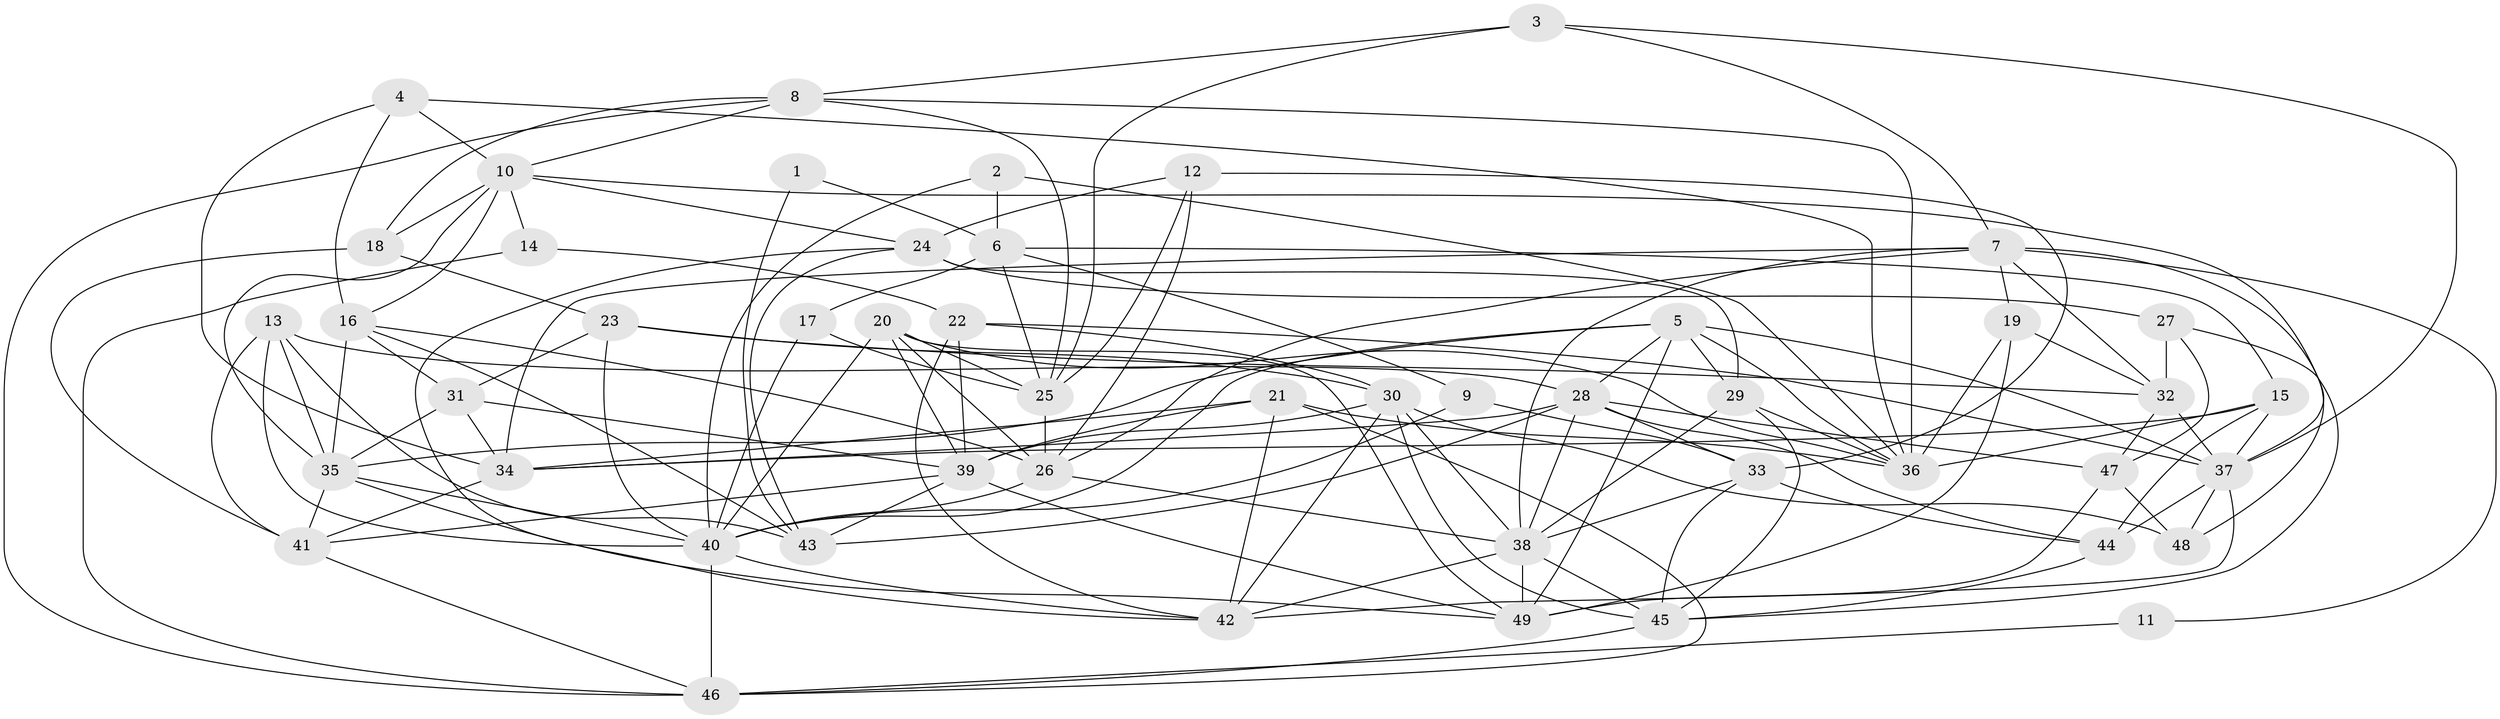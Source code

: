 // original degree distribution, {4: 0.28865979381443296, 7: 0.05154639175257732, 3: 0.28865979381443296, 5: 0.17525773195876287, 2: 0.1134020618556701, 6: 0.07216494845360824, 8: 0.010309278350515464}
// Generated by graph-tools (version 1.1) at 2025/26/03/09/25 03:26:21]
// undirected, 49 vertices, 142 edges
graph export_dot {
graph [start="1"]
  node [color=gray90,style=filled];
  1;
  2;
  3;
  4;
  5;
  6;
  7;
  8;
  9;
  10;
  11;
  12;
  13;
  14;
  15;
  16;
  17;
  18;
  19;
  20;
  21;
  22;
  23;
  24;
  25;
  26;
  27;
  28;
  29;
  30;
  31;
  32;
  33;
  34;
  35;
  36;
  37;
  38;
  39;
  40;
  41;
  42;
  43;
  44;
  45;
  46;
  47;
  48;
  49;
  1 -- 6 [weight=1.0];
  1 -- 43 [weight=1.0];
  2 -- 6 [weight=1.0];
  2 -- 36 [weight=1.0];
  2 -- 40 [weight=1.0];
  3 -- 7 [weight=1.0];
  3 -- 8 [weight=1.0];
  3 -- 25 [weight=1.0];
  3 -- 37 [weight=1.0];
  4 -- 10 [weight=1.0];
  4 -- 16 [weight=1.0];
  4 -- 34 [weight=1.0];
  4 -- 36 [weight=1.0];
  5 -- 28 [weight=1.0];
  5 -- 29 [weight=1.0];
  5 -- 35 [weight=1.0];
  5 -- 36 [weight=1.0];
  5 -- 37 [weight=1.0];
  5 -- 40 [weight=1.0];
  5 -- 49 [weight=1.0];
  6 -- 9 [weight=1.0];
  6 -- 15 [weight=1.0];
  6 -- 17 [weight=1.0];
  6 -- 25 [weight=1.0];
  7 -- 11 [weight=1.0];
  7 -- 19 [weight=1.0];
  7 -- 26 [weight=1.0];
  7 -- 32 [weight=1.0];
  7 -- 34 [weight=1.0];
  7 -- 38 [weight=1.0];
  7 -- 48 [weight=1.0];
  8 -- 10 [weight=1.0];
  8 -- 18 [weight=1.0];
  8 -- 25 [weight=1.0];
  8 -- 36 [weight=1.0];
  8 -- 46 [weight=1.0];
  9 -- 33 [weight=1.0];
  9 -- 40 [weight=1.0];
  10 -- 14 [weight=1.0];
  10 -- 16 [weight=1.0];
  10 -- 18 [weight=1.0];
  10 -- 24 [weight=1.0];
  10 -- 35 [weight=1.0];
  10 -- 37 [weight=1.0];
  11 -- 46 [weight=1.0];
  12 -- 24 [weight=1.0];
  12 -- 25 [weight=1.0];
  12 -- 26 [weight=1.0];
  12 -- 33 [weight=1.0];
  13 -- 28 [weight=1.0];
  13 -- 35 [weight=1.0];
  13 -- 40 [weight=1.0];
  13 -- 41 [weight=1.0];
  13 -- 43 [weight=1.0];
  14 -- 22 [weight=1.0];
  14 -- 46 [weight=1.0];
  15 -- 34 [weight=1.0];
  15 -- 36 [weight=1.0];
  15 -- 37 [weight=1.0];
  15 -- 44 [weight=1.0];
  16 -- 26 [weight=1.0];
  16 -- 31 [weight=1.0];
  16 -- 35 [weight=1.0];
  16 -- 43 [weight=1.0];
  17 -- 25 [weight=1.0];
  17 -- 40 [weight=1.0];
  18 -- 23 [weight=1.0];
  18 -- 41 [weight=1.0];
  19 -- 32 [weight=2.0];
  19 -- 36 [weight=1.0];
  19 -- 49 [weight=1.0];
  20 -- 25 [weight=1.0];
  20 -- 26 [weight=1.0];
  20 -- 36 [weight=1.0];
  20 -- 39 [weight=1.0];
  20 -- 40 [weight=1.0];
  20 -- 49 [weight=1.0];
  21 -- 34 [weight=1.0];
  21 -- 36 [weight=1.0];
  21 -- 39 [weight=1.0];
  21 -- 42 [weight=1.0];
  21 -- 46 [weight=1.0];
  22 -- 30 [weight=1.0];
  22 -- 37 [weight=1.0];
  22 -- 39 [weight=1.0];
  22 -- 42 [weight=1.0];
  23 -- 30 [weight=1.0];
  23 -- 31 [weight=1.0];
  23 -- 32 [weight=1.0];
  23 -- 40 [weight=1.0];
  24 -- 27 [weight=2.0];
  24 -- 29 [weight=1.0];
  24 -- 42 [weight=1.0];
  24 -- 43 [weight=1.0];
  25 -- 26 [weight=1.0];
  26 -- 38 [weight=1.0];
  26 -- 40 [weight=1.0];
  27 -- 32 [weight=1.0];
  27 -- 45 [weight=1.0];
  27 -- 47 [weight=1.0];
  28 -- 33 [weight=1.0];
  28 -- 34 [weight=1.0];
  28 -- 38 [weight=1.0];
  28 -- 43 [weight=1.0];
  28 -- 44 [weight=1.0];
  28 -- 47 [weight=1.0];
  29 -- 36 [weight=1.0];
  29 -- 38 [weight=1.0];
  29 -- 45 [weight=1.0];
  30 -- 38 [weight=1.0];
  30 -- 39 [weight=1.0];
  30 -- 42 [weight=1.0];
  30 -- 45 [weight=1.0];
  30 -- 48 [weight=1.0];
  31 -- 34 [weight=1.0];
  31 -- 35 [weight=1.0];
  31 -- 39 [weight=1.0];
  32 -- 37 [weight=1.0];
  32 -- 47 [weight=1.0];
  33 -- 38 [weight=1.0];
  33 -- 44 [weight=1.0];
  33 -- 45 [weight=1.0];
  34 -- 41 [weight=1.0];
  35 -- 40 [weight=1.0];
  35 -- 41 [weight=1.0];
  35 -- 49 [weight=1.0];
  37 -- 42 [weight=1.0];
  37 -- 44 [weight=1.0];
  37 -- 48 [weight=1.0];
  38 -- 42 [weight=1.0];
  38 -- 45 [weight=1.0];
  38 -- 49 [weight=1.0];
  39 -- 41 [weight=1.0];
  39 -- 43 [weight=1.0];
  39 -- 49 [weight=1.0];
  40 -- 42 [weight=1.0];
  40 -- 46 [weight=1.0];
  41 -- 46 [weight=1.0];
  44 -- 45 [weight=1.0];
  45 -- 46 [weight=1.0];
  47 -- 48 [weight=1.0];
  47 -- 49 [weight=1.0];
}
